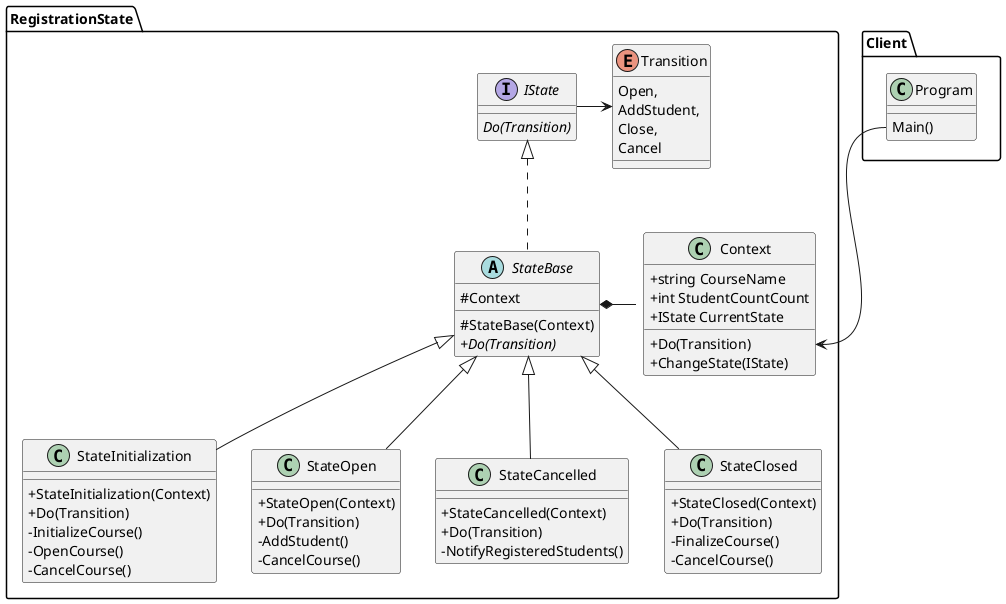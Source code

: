 @startuml

'disable non-standard visibility icons
skinparam classAttributeIconSize 0 

package Client {
  class Program { 
    Main()
  }
}


package RegistrationState {

    enum Transition {
        Open,
        AddStudent,
        Close,
        Cancel
    }

    class Context {
        + string CourseName
        + int StudentCountCount
        + IState CurrentState
        
        + Do(Transition)
        + ChangeState(IState)
    }

    interface IState {
      {abstract} Do(Transition)
    }

    abstract class StateBase { 
        # Context

        # StateBase(Context)
        + {abstract} Do(Transition)
    }

    class StateInitialization {
        + StateInitialization(Context)
        + Do(Transition) 
        - InitializeCourse()
        - OpenCourse()
        - CancelCourse()
    }

    class StateOpen{
        + StateOpen(Context)
        + Do(Transition) 
        - AddStudent()
        - CancelCourse()
    }

    class StateCancelled {
        + StateCancelled(Context)
        + Do(Transition) 
        - NotifyRegisteredStudents()
    }


    class StateClosed {
        + StateClosed(Context)
        + Do(Transition) 
        - FinalizeCourse()
        - CancelCourse()
    }

    IState -> Transition
    IState <|.. StateBase 
    StateBase *- Context
    StateBase <|-- StateInitialization 
    StateBase <|-- StateOpen
    StateBase <|-- StateCancelled 
    StateBase <|-- StateClosed 
}

Program::Main --> Context::Do
@enduml